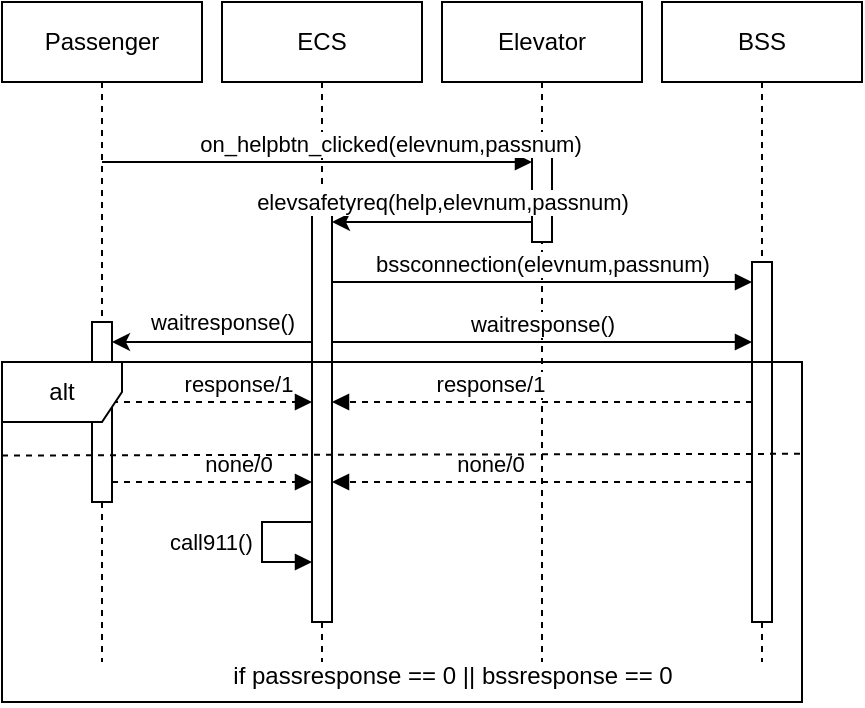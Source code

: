 <mxfile version="21.0.8" type="device"><diagram name="Page-1" id="2YBvvXClWsGukQMizWep"><mxGraphModel dx="575" dy="645" grid="1" gridSize="10" guides="1" tooltips="1" connect="1" arrows="1" fold="1" page="1" pageScale="1" pageWidth="850" pageHeight="1100" math="0" shadow="0"><root><mxCell id="0"/><mxCell id="1" parent="0"/><mxCell id="HkG--YfMJvdlcmjW-PWs-130" value="BSS" style="shape=umlLifeline;perimeter=lifelinePerimeter;whiteSpace=wrap;html=1;container=0;dropTarget=0;collapsible=0;recursiveResize=0;outlineConnect=0;portConstraint=eastwest;newEdgeStyle={&quot;edgeStyle&quot;:&quot;elbowEdgeStyle&quot;,&quot;elbow&quot;:&quot;vertical&quot;,&quot;curved&quot;:0,&quot;rounded&quot;:0};" parent="1" vertex="1"><mxGeometry x="370" y="40" width="100" height="330" as="geometry"/></mxCell><mxCell id="fwBxa_RPbavBCtS1YGhY-28" value="" style="html=1;points=[];perimeter=orthogonalPerimeter;outlineConnect=0;targetShapes=umlLifeline;portConstraint=eastwest;newEdgeStyle={&quot;edgeStyle&quot;:&quot;elbowEdgeStyle&quot;,&quot;elbow&quot;:&quot;vertical&quot;,&quot;curved&quot;:0,&quot;rounded&quot;:0};" parent="HkG--YfMJvdlcmjW-PWs-130" vertex="1"><mxGeometry x="45" y="130" width="10" height="180" as="geometry"/></mxCell><mxCell id="fwBxa_RPbavBCtS1YGhY-8" value="" style="endArrow=classic;html=1;rounded=0;strokeColor=default;endFill=1;edgeStyle=elbowEdgeStyle;elbow=vertical;" parent="1" source="fwBxa_RPbavBCtS1YGhY-26" target="fwBxa_RPbavBCtS1YGhY-30" edge="1"><mxGeometry width="50" height="50" relative="1" as="geometry"><mxPoint x="510" y="300" as="sourcePoint"/><mxPoint x="89.81" y="300" as="targetPoint"/><Array as="points"><mxPoint x="150" y="210"/><mxPoint x="486" y="270"/></Array></mxGeometry></mxCell><mxCell id="fwBxa_RPbavBCtS1YGhY-9" value="waitresponse()" style="edgeLabel;html=1;align=center;verticalAlign=middle;resizable=0;points=[];" parent="fwBxa_RPbavBCtS1YGhY-8" vertex="1" connectable="0"><mxGeometry x="-0.104" y="-2" relative="1" as="geometry"><mxPoint y="-8" as="offset"/></mxGeometry></mxCell><mxCell id="fwBxa_RPbavBCtS1YGhY-13" value="none/0" style="html=1;verticalAlign=bottom;endArrow=block;edgeStyle=elbowEdgeStyle;elbow=vertical;curved=0;rounded=0;dashed=1;" parent="1" source="fwBxa_RPbavBCtS1YGhY-30" target="fwBxa_RPbavBCtS1YGhY-26" edge="1"><mxGeometry x="0.246" relative="1" as="geometry"><mxPoint x="89.63" y="340" as="sourcePoint"/><Array as="points"><mxPoint x="130" y="280"/><mxPoint x="140" y="260"/><mxPoint x="395" y="330"/><mxPoint x="375" y="320"/><mxPoint x="395" y="340"/></Array><mxPoint x="535" y="340" as="targetPoint"/><mxPoint as="offset"/></mxGeometry></mxCell><mxCell id="fwBxa_RPbavBCtS1YGhY-17" value="Passenger" style="shape=umlLifeline;perimeter=lifelinePerimeter;whiteSpace=wrap;html=1;container=0;dropTarget=0;collapsible=0;recursiveResize=0;outlineConnect=0;portConstraint=eastwest;newEdgeStyle={&quot;edgeStyle&quot;:&quot;elbowEdgeStyle&quot;,&quot;elbow&quot;:&quot;vertical&quot;,&quot;curved&quot;:0,&quot;rounded&quot;:0};" parent="1" vertex="1"><mxGeometry x="40" y="40" width="100" height="330" as="geometry"/></mxCell><mxCell id="fwBxa_RPbavBCtS1YGhY-30" value="" style="html=1;points=[];perimeter=orthogonalPerimeter;outlineConnect=0;targetShapes=umlLifeline;portConstraint=eastwest;newEdgeStyle={&quot;edgeStyle&quot;:&quot;elbowEdgeStyle&quot;,&quot;elbow&quot;:&quot;vertical&quot;,&quot;curved&quot;:0,&quot;rounded&quot;:0};" parent="fwBxa_RPbavBCtS1YGhY-17" vertex="1"><mxGeometry x="45" y="160" width="10" height="90" as="geometry"/></mxCell><mxCell id="fwBxa_RPbavBCtS1YGhY-18" value="ECS" style="shape=umlLifeline;perimeter=lifelinePerimeter;whiteSpace=wrap;html=1;container=0;dropTarget=0;collapsible=0;recursiveResize=0;outlineConnect=0;portConstraint=eastwest;newEdgeStyle={&quot;edgeStyle&quot;:&quot;elbowEdgeStyle&quot;,&quot;elbow&quot;:&quot;vertical&quot;,&quot;curved&quot;:0,&quot;rounded&quot;:0};" parent="1" vertex="1"><mxGeometry x="150" y="40" width="100" height="330" as="geometry"/></mxCell><mxCell id="fwBxa_RPbavBCtS1YGhY-26" value="" style="html=1;points=[];perimeter=orthogonalPerimeter;outlineConnect=0;targetShapes=umlLifeline;portConstraint=eastwest;newEdgeStyle={&quot;edgeStyle&quot;:&quot;elbowEdgeStyle&quot;,&quot;elbow&quot;:&quot;vertical&quot;,&quot;curved&quot;:0,&quot;rounded&quot;:0};" parent="fwBxa_RPbavBCtS1YGhY-18" vertex="1"><mxGeometry x="45" y="100" width="10" height="210" as="geometry"/></mxCell><mxCell id="fwBxa_RPbavBCtS1YGhY-16" value="call911()" style="edgeStyle=orthogonalEdgeStyle;html=1;align=left;spacingLeft=2;endArrow=block;rounded=0;strokeColor=default;elbow=vertical;" parent="fwBxa_RPbavBCtS1YGhY-18" source="fwBxa_RPbavBCtS1YGhY-26" target="fwBxa_RPbavBCtS1YGhY-26" edge="1"><mxGeometry y="-50" relative="1" as="geometry"><mxPoint x="40" y="260.0" as="sourcePoint"/><Array as="points"><mxPoint x="20" y="260"/><mxPoint x="20" y="280"/></Array><mxPoint x="40" y="280.0" as="targetPoint"/><mxPoint as="offset"/></mxGeometry></mxCell><mxCell id="fwBxa_RPbavBCtS1YGhY-19" value="Elevator" style="shape=umlLifeline;perimeter=lifelinePerimeter;whiteSpace=wrap;html=1;container=0;dropTarget=0;collapsible=0;recursiveResize=0;outlineConnect=0;portConstraint=eastwest;newEdgeStyle={&quot;edgeStyle&quot;:&quot;elbowEdgeStyle&quot;,&quot;elbow&quot;:&quot;vertical&quot;,&quot;curved&quot;:0,&quot;rounded&quot;:0};" parent="1" vertex="1"><mxGeometry x="260" y="40" width="100" height="330" as="geometry"/></mxCell><mxCell id="fwBxa_RPbavBCtS1YGhY-25" value="" style="html=1;points=[];perimeter=orthogonalPerimeter;outlineConnect=0;targetShapes=umlLifeline;portConstraint=eastwest;newEdgeStyle={&quot;edgeStyle&quot;:&quot;elbowEdgeStyle&quot;,&quot;elbow&quot;:&quot;vertical&quot;,&quot;curved&quot;:0,&quot;rounded&quot;:0};" parent="fwBxa_RPbavBCtS1YGhY-19" vertex="1"><mxGeometry x="45" y="70" width="10" height="50" as="geometry"/></mxCell><mxCell id="fwBxa_RPbavBCtS1YGhY-4" value="bssconnection(elevnum,passnum)" style="html=1;verticalAlign=bottom;endArrow=block;edgeStyle=elbowEdgeStyle;elbow=vertical;curved=0;rounded=0;" parent="1" source="fwBxa_RPbavBCtS1YGhY-26" target="fwBxa_RPbavBCtS1YGhY-28" edge="1"><mxGeometry x="-0.001" relative="1" as="geometry"><mxPoint x="260" y="180" as="sourcePoint"/><Array as="points"><mxPoint x="270" y="180"/><mxPoint x="235.5" y="210"/><mxPoint x="295.5" y="200"/><mxPoint x="275.5" y="190"/><mxPoint x="295.5" y="210"/></Array><mxPoint x="510" y="210" as="targetPoint"/><mxPoint as="offset"/></mxGeometry></mxCell><mxCell id="esV0l75sT9qJt0-CEIHT-1" value="waitresponse()" style="html=1;verticalAlign=bottom;endArrow=block;edgeStyle=elbowEdgeStyle;elbow=vertical;curved=0;rounded=0;" parent="1" source="fwBxa_RPbavBCtS1YGhY-26" target="fwBxa_RPbavBCtS1YGhY-28" edge="1"><mxGeometry x="-0.001" relative="1" as="geometry"><mxPoint x="215" y="210" as="sourcePoint"/><Array as="points"><mxPoint x="280" y="210"/><mxPoint x="245.5" y="240"/><mxPoint x="305.5" y="230"/><mxPoint x="285.5" y="220"/><mxPoint x="305.5" y="240"/></Array><mxPoint x="530" y="210" as="targetPoint"/><mxPoint as="offset"/></mxGeometry></mxCell><mxCell id="fwBxa_RPbavBCtS1YGhY-2" value="" style="endArrow=classic;html=1;rounded=0;strokeColor=default;endFill=1;edgeStyle=elbowEdgeStyle;elbow=vertical;" parent="1" source="fwBxa_RPbavBCtS1YGhY-25" target="fwBxa_RPbavBCtS1YGhY-26" edge="1"><mxGeometry width="50" height="50" relative="1" as="geometry"><mxPoint x="425.0" y="150.0" as="sourcePoint"/><mxPoint x="310" y="150" as="targetPoint"/><Array as="points"><mxPoint x="250" y="150"/></Array></mxGeometry></mxCell><mxCell id="fwBxa_RPbavBCtS1YGhY-3" value="elevsafetyreq(help,elevnum,passnum)" style="edgeLabel;html=1;align=center;verticalAlign=middle;resizable=0;points=[];" parent="fwBxa_RPbavBCtS1YGhY-2" vertex="1" connectable="0"><mxGeometry x="-0.104" y="-2" relative="1" as="geometry"><mxPoint y="-8" as="offset"/></mxGeometry></mxCell><mxCell id="fwBxa_RPbavBCtS1YGhY-12" value="response/1" style="html=1;verticalAlign=bottom;endArrow=block;edgeStyle=elbowEdgeStyle;elbow=vertical;curved=0;rounded=0;dashed=1;" parent="1" source="fwBxa_RPbavBCtS1YGhY-28" target="fwBxa_RPbavBCtS1YGhY-26" edge="1"><mxGeometry x="0.246" relative="1" as="geometry"><mxPoint x="530" y="250" as="sourcePoint"/><Array as="points"><mxPoint x="380" y="240"/><mxPoint x="350" y="230"/><mxPoint x="320" y="310"/><mxPoint x="155" y="290"/><mxPoint x="175" y="310"/></Array><mxPoint x="390" y="250" as="targetPoint"/><mxPoint as="offset"/></mxGeometry></mxCell><mxCell id="esV0l75sT9qJt0-CEIHT-4" value="response/1" style="html=1;verticalAlign=bottom;endArrow=block;edgeStyle=elbowEdgeStyle;elbow=vertical;curved=0;rounded=0;dashed=1;" parent="1" source="fwBxa_RPbavBCtS1YGhY-30" target="fwBxa_RPbavBCtS1YGhY-26" edge="1"><mxGeometry x="0.246" relative="1" as="geometry"><mxPoint x="460" y="280" as="sourcePoint"/><Array as="points"><mxPoint x="140" y="240"/><mxPoint x="275" y="270"/><mxPoint x="245" y="350"/><mxPoint x="80" y="330"/><mxPoint x="100" y="350"/></Array><mxPoint x="130" y="280" as="targetPoint"/><mxPoint as="offset"/></mxGeometry></mxCell><mxCell id="esV0l75sT9qJt0-CEIHT-5" value="none/0" style="html=1;verticalAlign=bottom;endArrow=block;edgeStyle=elbowEdgeStyle;elbow=vertical;curved=0;rounded=0;dashed=1;" parent="1" source="fwBxa_RPbavBCtS1YGhY-28" target="fwBxa_RPbavBCtS1YGhY-26" edge="1"><mxGeometry x="0.246" relative="1" as="geometry"><mxPoint x="280" y="280" as="sourcePoint"/><Array as="points"><mxPoint x="325" y="280"/><mxPoint x="580" y="350"/><mxPoint x="560" y="340"/><mxPoint x="580" y="360"/></Array><mxPoint x="380" y="280" as="targetPoint"/><mxPoint as="offset"/></mxGeometry></mxCell><mxCell id="esV0l75sT9qJt0-CEIHT-13" value="" style="group" parent="1" vertex="1" connectable="0"><mxGeometry x="40" y="220" width="400" height="170" as="geometry"/></mxCell><mxCell id="esV0l75sT9qJt0-CEIHT-9" value="alt" style="shape=umlFrame;whiteSpace=wrap;html=1;pointerEvents=0;" parent="esV0l75sT9qJt0-CEIHT-13" vertex="1"><mxGeometry width="400" height="170" as="geometry"/></mxCell><mxCell id="esV0l75sT9qJt0-CEIHT-12" value="" style="endArrow=none;dashed=1;html=1;rounded=0;entryX=1.002;entryY=0.27;entryDx=0;entryDy=0;entryPerimeter=0;exitX=0;exitY=0.275;exitDx=0;exitDy=0;exitPerimeter=0;" parent="esV0l75sT9qJt0-CEIHT-13" source="esV0l75sT9qJt0-CEIHT-9" target="esV0l75sT9qJt0-CEIHT-9" edge="1"><mxGeometry width="50" height="50" relative="1" as="geometry"><mxPoint x="150" y="109.286" as="sourcePoint"/><mxPoint x="200" y="48.571" as="targetPoint"/></mxGeometry></mxCell><mxCell id="20xTUbAFWlyrOfxesSyZ-1" value="if passresponse == 0 || bssresponse == 0" style="text;html=1;align=center;verticalAlign=middle;resizable=0;points=[];autosize=1;strokeColor=none;fillColor=none;" vertex="1" parent="esV0l75sT9qJt0-CEIHT-13"><mxGeometry x="100" y="141.665" width="250" height="30" as="geometry"/></mxCell><mxCell id="fwBxa_RPbavBCtS1YGhY-1" value="on_helpbtn_clicked(elevnum,passnum)" style="html=1;verticalAlign=bottom;endArrow=block;edgeStyle=elbowEdgeStyle;elbow=vertical;curved=0;rounded=0;" parent="1" target="fwBxa_RPbavBCtS1YGhY-25" edge="1"><mxGeometry x="0.333" relative="1" as="geometry"><mxPoint x="90" y="120" as="sourcePoint"/><Array as="points"><mxPoint x="115" y="120"/><mxPoint x="175" y="110"/><mxPoint x="155" y="100"/><mxPoint x="175" y="120"/></Array><mxPoint x="424.5" y="120" as="targetPoint"/><mxPoint as="offset"/></mxGeometry></mxCell></root></mxGraphModel></diagram></mxfile>